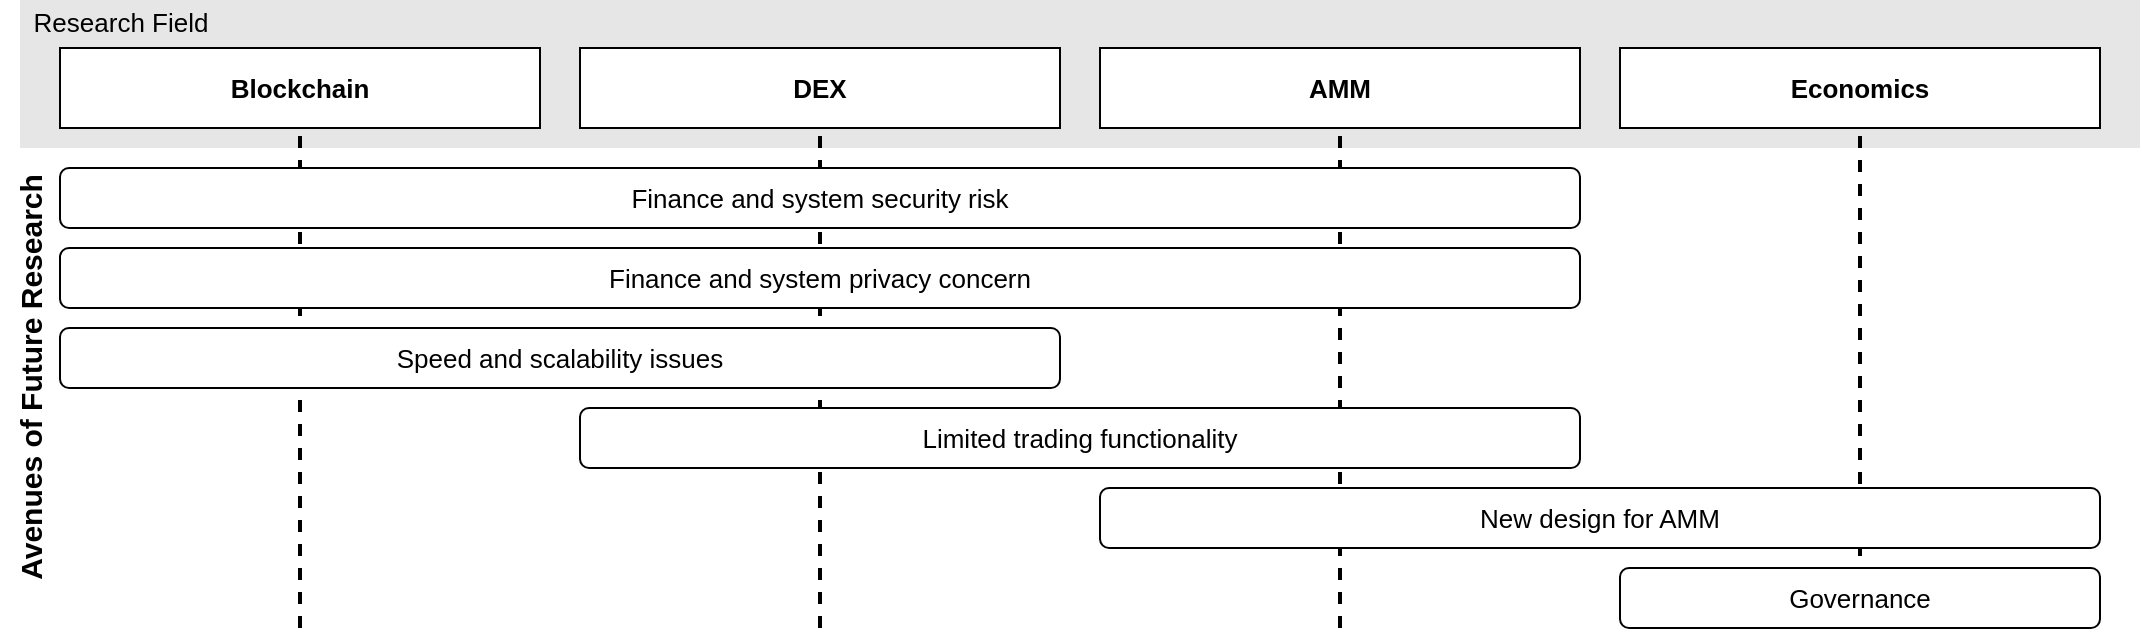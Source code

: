 <mxfile version="19.0.3" type="device"><diagram id="KHaa76l5cIUyDPAO7qag" name="Page-1"><mxGraphModel dx="2175" dy="1276" grid="1" gridSize="10" guides="1" tooltips="1" connect="1" arrows="1" fold="1" page="1" pageScale="1" pageWidth="850" pageHeight="1100" math="0" shadow="0"><root><mxCell id="0"/><mxCell id="1" parent="0"/><mxCell id="TPGyVNwN3lpkk-tqp0Q7-1" value="" style="rounded=0;whiteSpace=wrap;html=1;strokeColor=none;fillColor=#E6E6E6;" parent="1" vertex="1"><mxGeometry x="140" y="466" width="1060" height="74" as="geometry"/></mxCell><mxCell id="TPGyVNwN3lpkk-tqp0Q7-19" value="&lt;b&gt;&lt;font style=&quot;font-size: 15px;&quot;&gt;Avenues of Future Research&lt;/font&gt;&lt;/b&gt;" style="text;html=1;align=center;verticalAlign=middle;resizable=0;points=[];autosize=1;strokeColor=none;fillColor=none;fontSize=13;fontColor=#000000;rotation=-90;" parent="1" vertex="1"><mxGeometry x="30" y="640" width="230" height="30" as="geometry"/></mxCell><mxCell id="TPGyVNwN3lpkk-tqp0Q7-4" value="&lt;b&gt;&lt;font style=&quot;font-size: 13px;&quot;&gt;Blockchain&lt;/font&gt;&lt;/b&gt;" style="rounded=0;whiteSpace=wrap;html=1;fontSize=14;fillColor=#FFFFFF;" parent="1" vertex="1"><mxGeometry x="160" y="490" width="240" height="40" as="geometry"/></mxCell><mxCell id="TPGyVNwN3lpkk-tqp0Q7-8" value="" style="endArrow=none;dashed=1;html=1;strokeWidth=2;rounded=0;fontSize=14;entryX=0.5;entryY=1;entryDx=0;entryDy=0;" parent="1" target="TPGyVNwN3lpkk-tqp0Q7-4" edge="1"><mxGeometry width="50" height="50" relative="1" as="geometry"><mxPoint x="280" y="780" as="sourcePoint"/><mxPoint x="190" y="600" as="targetPoint"/></mxGeometry></mxCell><mxCell id="TPGyVNwN3lpkk-tqp0Q7-5" value="&lt;b&gt;&lt;font style=&quot;font-size: 13px;&quot;&gt;DEX&lt;/font&gt;&lt;/b&gt;" style="rounded=0;whiteSpace=wrap;html=1;fontSize=14;fillColor=#FFFFFF;" parent="1" vertex="1"><mxGeometry x="420" y="490" width="240" height="40" as="geometry"/></mxCell><mxCell id="TPGyVNwN3lpkk-tqp0Q7-9" value="" style="endArrow=none;dashed=1;html=1;strokeWidth=2;rounded=0;fontSize=14;fontStyle=1;entryX=0.5;entryY=1;entryDx=0;entryDy=0;" parent="1" target="TPGyVNwN3lpkk-tqp0Q7-5" edge="1"><mxGeometry width="50" height="50" relative="1" as="geometry"><mxPoint x="540" y="780" as="sourcePoint"/><mxPoint x="410" y="580" as="targetPoint"/></mxGeometry></mxCell><mxCell id="TPGyVNwN3lpkk-tqp0Q7-6" value="&lt;font style=&quot;font-size: 13px;&quot;&gt;&lt;b&gt;AMM&lt;/b&gt;&lt;/font&gt;" style="rounded=0;whiteSpace=wrap;html=1;fontSize=14;fillColor=#FFFFFF;" parent="1" vertex="1"><mxGeometry x="680" y="490" width="240" height="40" as="geometry"/></mxCell><mxCell id="TPGyVNwN3lpkk-tqp0Q7-10" value="" style="endArrow=none;dashed=1;html=1;strokeWidth=2;rounded=0;fontSize=14;entryX=0.5;entryY=1;entryDx=0;entryDy=0;" parent="1" target="TPGyVNwN3lpkk-tqp0Q7-6" edge="1"><mxGeometry width="50" height="50" relative="1" as="geometry"><mxPoint x="800" y="780" as="sourcePoint"/><mxPoint x="670" y="630" as="targetPoint"/></mxGeometry></mxCell><mxCell id="TPGyVNwN3lpkk-tqp0Q7-7" value="&lt;span style=&quot;font-size: 13px;&quot;&gt;&lt;b&gt;Economics&lt;/b&gt;&lt;/span&gt;" style="rounded=0;whiteSpace=wrap;html=1;fontSize=14;fillColor=#FFFFFF;" parent="1" vertex="1"><mxGeometry x="940" y="490" width="240" height="40" as="geometry"/></mxCell><mxCell id="TPGyVNwN3lpkk-tqp0Q7-11" value="" style="endArrow=none;dashed=1;html=1;strokeWidth=2;rounded=0;fontSize=14;entryX=0.5;entryY=1;entryDx=0;entryDy=0;" parent="1" target="TPGyVNwN3lpkk-tqp0Q7-7" edge="1"><mxGeometry width="50" height="50" relative="1" as="geometry"><mxPoint x="1060" y="780" as="sourcePoint"/><mxPoint x="680" y="530" as="targetPoint"/></mxGeometry></mxCell><mxCell id="TPGyVNwN3lpkk-tqp0Q7-12" value="&lt;div style=&quot;text-align: start;&quot;&gt;&lt;span style=&quot;background-color: initial;&quot;&gt;&lt;font style=&quot;font-size: 13px;&quot; face=&quot;sans-serif&quot;&gt;Finance and system security risk&lt;/font&gt;&lt;/span&gt;&lt;/div&gt;" style="rounded=1;whiteSpace=wrap;html=1;fontSize=14;fillColor=#FFFFFF;" parent="1" vertex="1"><mxGeometry x="160" y="550" width="760" height="30" as="geometry"/></mxCell><mxCell id="TPGyVNwN3lpkk-tqp0Q7-13" value="&lt;div style=&quot;text-align: start;&quot;&gt;&lt;font face=&quot;sans-serif&quot;&gt;&lt;span style=&quot;font-size: 13px;&quot;&gt;Finance and system privacy concern&lt;/span&gt;&lt;/font&gt;&lt;br&gt;&lt;/div&gt;" style="rounded=1;whiteSpace=wrap;html=1;fontSize=14;fillColor=#FFFFFF;" parent="1" vertex="1"><mxGeometry x="160" y="590" width="760" height="30" as="geometry"/></mxCell><mxCell id="TPGyVNwN3lpkk-tqp0Q7-14" value="&lt;div style=&quot;text-align: start;&quot;&gt;&lt;font face=&quot;sans-serif&quot;&gt;&lt;span style=&quot;font-size: 13px;&quot;&gt;Speed and scalability issues&lt;/span&gt;&lt;/font&gt;&lt;br&gt;&lt;/div&gt;" style="rounded=1;whiteSpace=wrap;html=1;fontSize=14;fillColor=#FFFFFF;" parent="1" vertex="1"><mxGeometry x="160" y="630" width="500" height="30" as="geometry"/></mxCell><mxCell id="TPGyVNwN3lpkk-tqp0Q7-15" value="&lt;div style=&quot;text-align: start;&quot;&gt;&lt;font style=&quot;font-size: 13px;&quot;&gt;Limited trading functionality&lt;/font&gt;&lt;br&gt;&lt;/div&gt;" style="rounded=1;whiteSpace=wrap;html=1;fontSize=14;fillColor=#FFFFFF;" parent="1" vertex="1"><mxGeometry x="420" y="670" width="500" height="30" as="geometry"/></mxCell><mxCell id="TPGyVNwN3lpkk-tqp0Q7-17" value="&lt;div style=&quot;&quot;&gt;&lt;font style=&quot;font-size: 13px;&quot;&gt;New design for AMM&lt;/font&gt;&lt;br&gt;&lt;/div&gt;" style="rounded=1;whiteSpace=wrap;html=1;fontSize=14;fillColor=#FFFFFF;" parent="1" vertex="1"><mxGeometry x="680" y="710" width="500" height="30" as="geometry"/></mxCell><mxCell id="TPGyVNwN3lpkk-tqp0Q7-18" value="&lt;div style=&quot;&quot;&gt;&lt;font style=&quot;font-size: 13px;&quot;&gt;Governance&lt;/font&gt;&lt;br&gt;&lt;/div&gt;" style="rounded=1;whiteSpace=wrap;html=1;fontSize=14;fillColor=#FFFFFF;" parent="1" vertex="1"><mxGeometry x="940" y="750" width="240" height="30" as="geometry"/></mxCell><mxCell id="3jNJigXg3Rc-ZPM668vi-5" value="&lt;font style=&quot;font-size: 13px;&quot;&gt;Research Field&lt;/font&gt;" style="text;html=1;align=center;verticalAlign=middle;resizable=0;points=[];autosize=1;strokeColor=none;fillColor=none;fontSize=13;fontColor=#000000;rotation=0;" vertex="1" parent="1"><mxGeometry x="140" y="467" width="100" height="20" as="geometry"/></mxCell></root></mxGraphModel></diagram></mxfile>